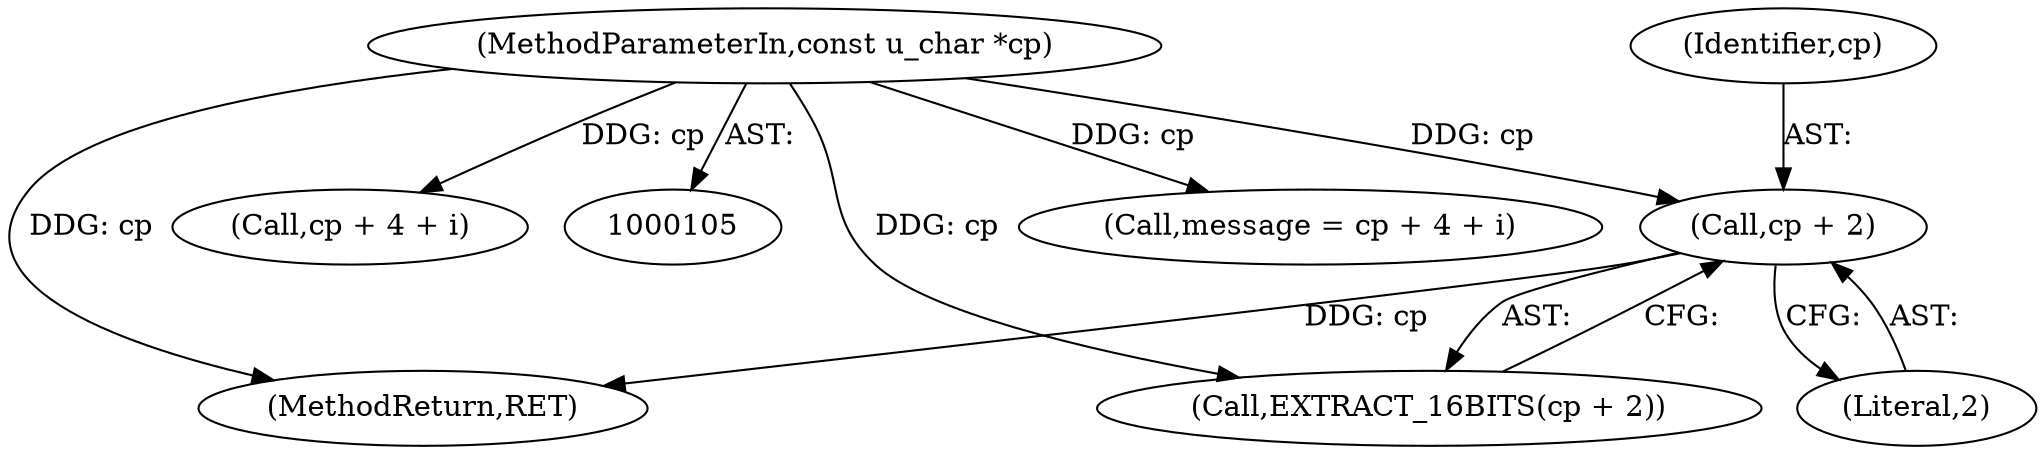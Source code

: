 digraph "0_tcpdump_12f66f69f7bf1ec1266ddbee90a7616cbf33696b@pointer" {
"1000130" [label="(Call,cp + 2)"];
"1000107" [label="(MethodParameterIn,const u_char *cp)"];
"1000130" [label="(Call,cp + 2)"];
"1000131" [label="(Identifier,cp)"];
"1000150" [label="(Call,message = cp + 4 + i)"];
"1000129" [label="(Call,EXTRACT_16BITS(cp + 2))"];
"1000152" [label="(Call,cp + 4 + i)"];
"1000107" [label="(MethodParameterIn,const u_char *cp)"];
"1001556" [label="(MethodReturn,RET)"];
"1000132" [label="(Literal,2)"];
"1000130" -> "1000129"  [label="AST: "];
"1000130" -> "1000132"  [label="CFG: "];
"1000131" -> "1000130"  [label="AST: "];
"1000132" -> "1000130"  [label="AST: "];
"1000129" -> "1000130"  [label="CFG: "];
"1000130" -> "1001556"  [label="DDG: cp"];
"1000107" -> "1000130"  [label="DDG: cp"];
"1000107" -> "1000105"  [label="AST: "];
"1000107" -> "1001556"  [label="DDG: cp"];
"1000107" -> "1000129"  [label="DDG: cp"];
"1000107" -> "1000150"  [label="DDG: cp"];
"1000107" -> "1000152"  [label="DDG: cp"];
}
